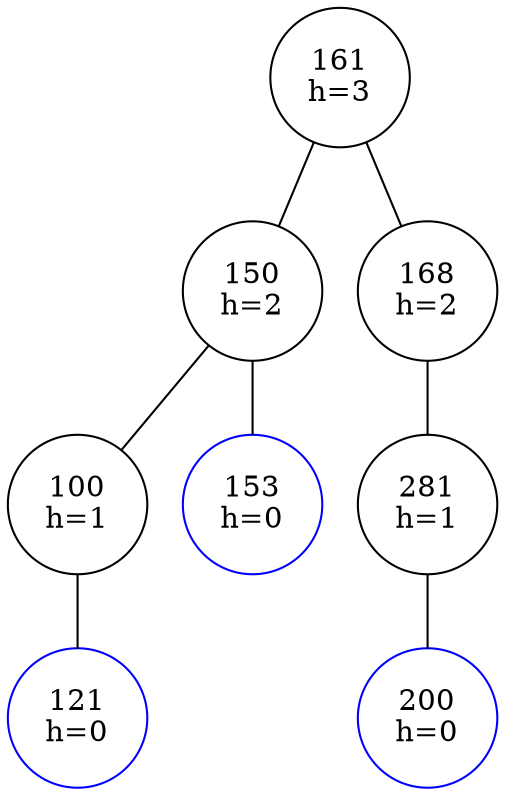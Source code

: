 graph G {
	node [shape=circle];
	161--150;
	161--168;
	161 [label="161\nh=3"];
	150--100;
	150--153;
	150 [label="150\nh=2"];
	100--121;
	100 [label="100\nh=1"];
	121 [label="121\nh=0", color=blue];
	153 [label="153\nh=0", color=blue];
	168--281;
	168 [label="168\nh=2"];
	281--200;
	281 [label="281\nh=1"];
	200 [label="200\nh=0", color=blue];
}